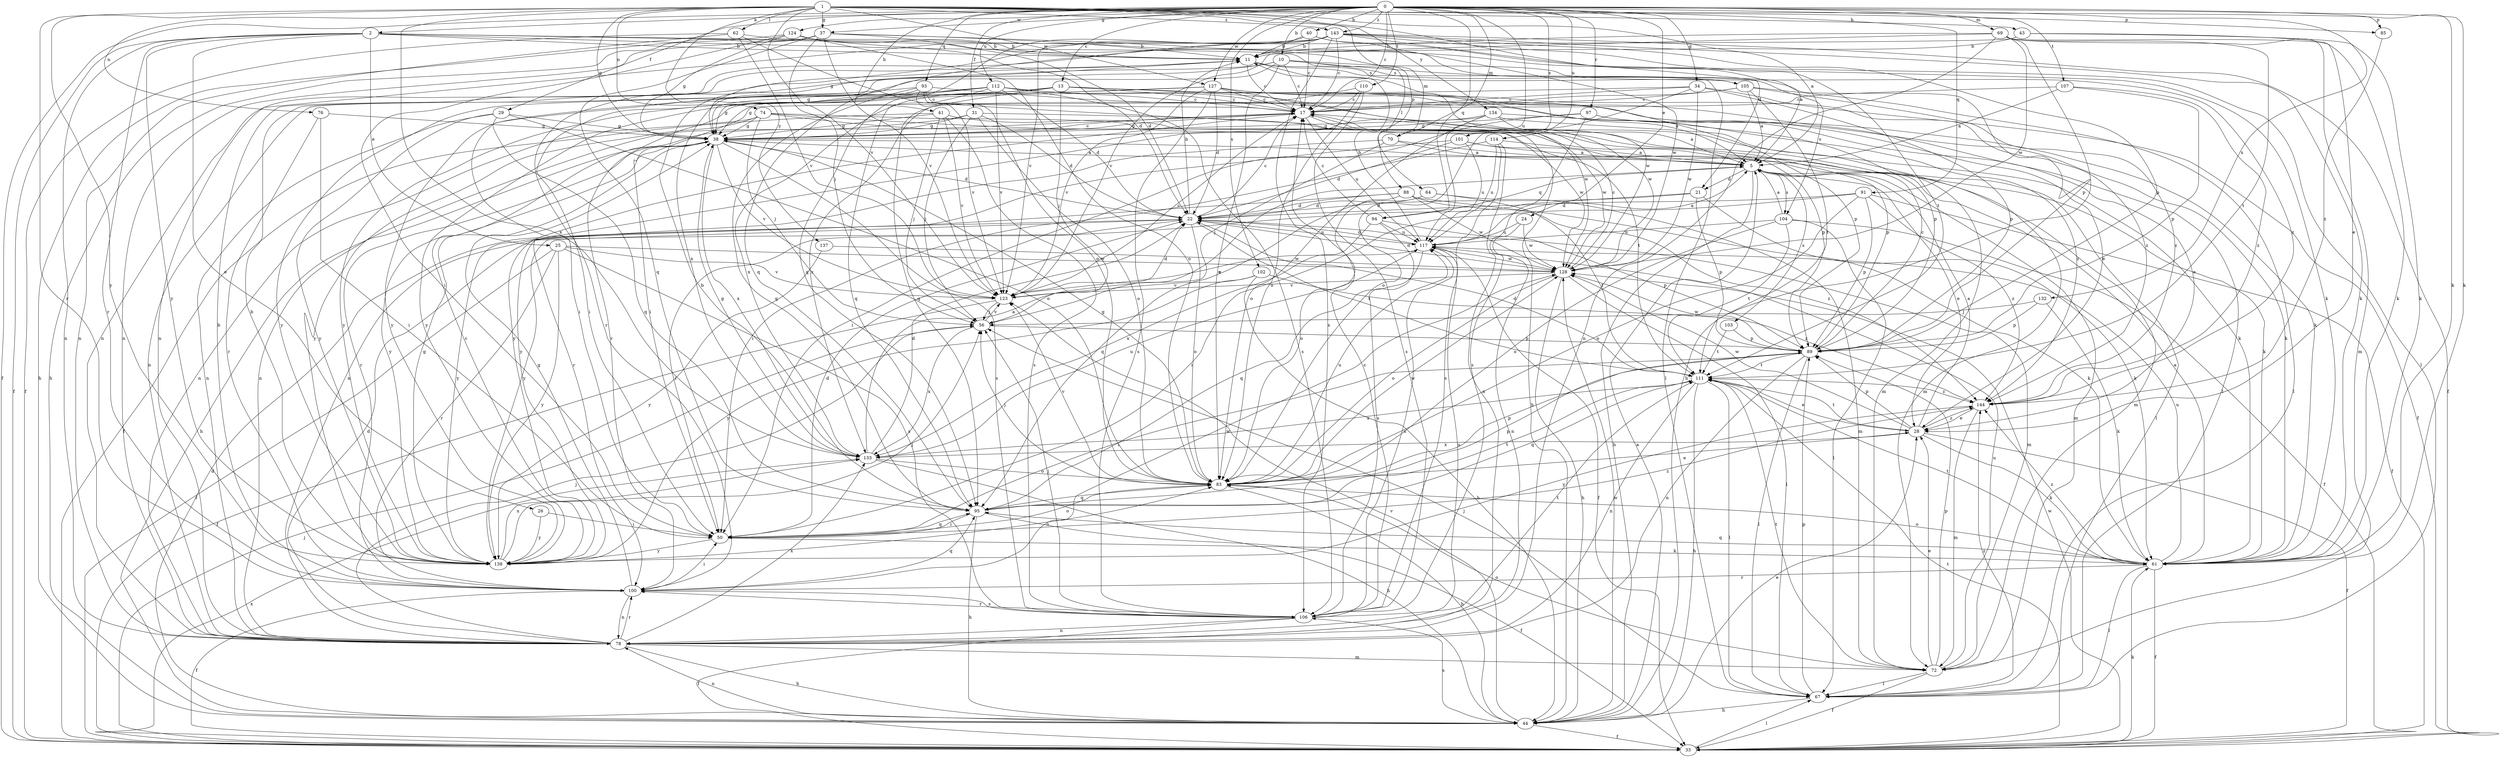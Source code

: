 strict digraph  {
0;
1;
2;
5;
10;
11;
13;
17;
21;
22;
24;
25;
26;
28;
29;
31;
33;
34;
37;
38;
40;
41;
43;
44;
50;
56;
61;
62;
64;
67;
69;
70;
72;
74;
76;
78;
83;
85;
88;
89;
91;
93;
94;
95;
97;
100;
101;
102;
103;
104;
105;
106;
107;
110;
111;
112;
114;
117;
123;
124;
127;
128;
132;
133;
134;
137;
138;
143;
144;
0 -> 2  [label=a];
0 -> 10  [label=b];
0 -> 13  [label=c];
0 -> 17  [label=c];
0 -> 24  [label=e];
0 -> 29  [label=f];
0 -> 31  [label=f];
0 -> 33  [label=f];
0 -> 34  [label=g];
0 -> 37  [label=g];
0 -> 40  [label=h];
0 -> 41  [label=h];
0 -> 61  [label=k];
0 -> 69  [label=m];
0 -> 70  [label=m];
0 -> 85  [label=p];
0 -> 91  [label=q];
0 -> 93  [label=q];
0 -> 94  [label=q];
0 -> 97  [label=r];
0 -> 101  [label=s];
0 -> 102  [label=s];
0 -> 107  [label=t];
0 -> 110  [label=t];
0 -> 112  [label=u];
0 -> 114  [label=u];
0 -> 117  [label=u];
0 -> 124  [label=w];
0 -> 127  [label=w];
0 -> 132  [label=x];
0 -> 143  [label=z];
1 -> 5  [label=a];
1 -> 21  [label=d];
1 -> 37  [label=g];
1 -> 38  [label=g];
1 -> 43  [label=h];
1 -> 61  [label=k];
1 -> 62  [label=l];
1 -> 74  [label=n];
1 -> 76  [label=n];
1 -> 85  [label=p];
1 -> 88  [label=p];
1 -> 100  [label=r];
1 -> 123  [label=v];
1 -> 127  [label=w];
1 -> 133  [label=x];
1 -> 134  [label=y];
1 -> 137  [label=y];
1 -> 138  [label=y];
1 -> 143  [label=z];
2 -> 11  [label=b];
2 -> 25  [label=e];
2 -> 26  [label=e];
2 -> 33  [label=f];
2 -> 64  [label=l];
2 -> 70  [label=m];
2 -> 78  [label=n];
2 -> 89  [label=p];
2 -> 100  [label=r];
2 -> 138  [label=y];
5 -> 21  [label=d];
5 -> 28  [label=e];
5 -> 44  [label=h];
5 -> 72  [label=m];
5 -> 94  [label=q];
5 -> 103  [label=s];
5 -> 104  [label=s];
10 -> 17  [label=c];
10 -> 38  [label=g];
10 -> 83  [label=o];
10 -> 100  [label=r];
10 -> 104  [label=s];
10 -> 105  [label=s];
10 -> 133  [label=x];
10 -> 144  [label=z];
11 -> 17  [label=c];
11 -> 67  [label=l];
11 -> 105  [label=s];
11 -> 128  [label=w];
13 -> 17  [label=c];
13 -> 28  [label=e];
13 -> 56  [label=j];
13 -> 67  [label=l];
13 -> 95  [label=q];
13 -> 100  [label=r];
13 -> 128  [label=w];
13 -> 133  [label=x];
13 -> 138  [label=y];
17 -> 38  [label=g];
17 -> 89  [label=p];
17 -> 117  [label=u];
17 -> 128  [label=w];
17 -> 138  [label=y];
21 -> 22  [label=d];
21 -> 61  [label=k];
21 -> 89  [label=p];
21 -> 138  [label=y];
22 -> 11  [label=b];
22 -> 17  [label=c];
22 -> 50  [label=i];
22 -> 72  [label=m];
22 -> 83  [label=o];
22 -> 111  [label=t];
22 -> 117  [label=u];
24 -> 78  [label=n];
24 -> 117  [label=u];
24 -> 128  [label=w];
25 -> 33  [label=f];
25 -> 100  [label=r];
25 -> 106  [label=s];
25 -> 123  [label=v];
25 -> 128  [label=w];
25 -> 138  [label=y];
26 -> 50  [label=i];
26 -> 138  [label=y];
28 -> 5  [label=a];
28 -> 33  [label=f];
28 -> 61  [label=k];
28 -> 89  [label=p];
28 -> 111  [label=t];
28 -> 128  [label=w];
28 -> 133  [label=x];
28 -> 144  [label=z];
29 -> 38  [label=g];
29 -> 78  [label=n];
29 -> 83  [label=o];
29 -> 95  [label=q];
29 -> 138  [label=y];
31 -> 22  [label=d];
31 -> 38  [label=g];
31 -> 56  [label=j];
31 -> 61  [label=k];
31 -> 78  [label=n];
31 -> 83  [label=o];
33 -> 56  [label=j];
33 -> 61  [label=k];
33 -> 67  [label=l];
33 -> 111  [label=t];
33 -> 128  [label=w];
33 -> 133  [label=x];
34 -> 17  [label=c];
34 -> 33  [label=f];
34 -> 83  [label=o];
34 -> 89  [label=p];
34 -> 128  [label=w];
34 -> 138  [label=y];
37 -> 11  [label=b];
37 -> 22  [label=d];
37 -> 44  [label=h];
37 -> 56  [label=j];
37 -> 61  [label=k];
37 -> 78  [label=n];
37 -> 95  [label=q];
37 -> 123  [label=v];
38 -> 5  [label=a];
38 -> 17  [label=c];
38 -> 22  [label=d];
38 -> 44  [label=h];
38 -> 61  [label=k];
38 -> 100  [label=r];
38 -> 106  [label=s];
38 -> 123  [label=v];
38 -> 133  [label=x];
38 -> 138  [label=y];
40 -> 11  [label=b];
40 -> 17  [label=c];
40 -> 67  [label=l];
40 -> 95  [label=q];
40 -> 123  [label=v];
40 -> 128  [label=w];
41 -> 33  [label=f];
41 -> 38  [label=g];
41 -> 56  [label=j];
41 -> 106  [label=s];
41 -> 123  [label=v];
41 -> 128  [label=w];
43 -> 11  [label=b];
43 -> 28  [label=e];
43 -> 61  [label=k];
43 -> 78  [label=n];
44 -> 5  [label=a];
44 -> 22  [label=d];
44 -> 28  [label=e];
44 -> 33  [label=f];
44 -> 78  [label=n];
44 -> 106  [label=s];
44 -> 123  [label=v];
44 -> 128  [label=w];
50 -> 22  [label=d];
50 -> 61  [label=k];
50 -> 83  [label=o];
50 -> 95  [label=q];
50 -> 138  [label=y];
50 -> 144  [label=z];
56 -> 89  [label=p];
56 -> 123  [label=v];
56 -> 133  [label=x];
61 -> 5  [label=a];
61 -> 33  [label=f];
61 -> 67  [label=l];
61 -> 83  [label=o];
61 -> 95  [label=q];
61 -> 100  [label=r];
61 -> 111  [label=t];
61 -> 117  [label=u];
61 -> 144  [label=z];
62 -> 11  [label=b];
62 -> 33  [label=f];
62 -> 78  [label=n];
62 -> 83  [label=o];
62 -> 123  [label=v];
64 -> 22  [label=d];
64 -> 72  [label=m];
64 -> 95  [label=q];
64 -> 111  [label=t];
67 -> 44  [label=h];
67 -> 56  [label=j];
67 -> 89  [label=p];
67 -> 144  [label=z];
69 -> 11  [label=b];
69 -> 44  [label=h];
69 -> 61  [label=k];
69 -> 72  [label=m];
69 -> 78  [label=n];
69 -> 111  [label=t];
69 -> 123  [label=v];
69 -> 128  [label=w];
70 -> 5  [label=a];
70 -> 56  [label=j];
70 -> 72  [label=m];
70 -> 100  [label=r];
72 -> 28  [label=e];
72 -> 33  [label=f];
72 -> 67  [label=l];
72 -> 83  [label=o];
72 -> 89  [label=p];
72 -> 111  [label=t];
72 -> 117  [label=u];
74 -> 38  [label=g];
74 -> 56  [label=j];
74 -> 72  [label=m];
74 -> 78  [label=n];
74 -> 89  [label=p];
74 -> 111  [label=t];
74 -> 138  [label=y];
76 -> 38  [label=g];
76 -> 50  [label=i];
76 -> 100  [label=r];
78 -> 22  [label=d];
78 -> 44  [label=h];
78 -> 56  [label=j];
78 -> 72  [label=m];
78 -> 100  [label=r];
78 -> 117  [label=u];
78 -> 133  [label=x];
83 -> 28  [label=e];
83 -> 38  [label=g];
83 -> 44  [label=h];
83 -> 56  [label=j];
83 -> 89  [label=p];
83 -> 95  [label=q];
83 -> 117  [label=u];
83 -> 123  [label=v];
83 -> 128  [label=w];
85 -> 144  [label=z];
88 -> 22  [label=d];
88 -> 61  [label=k];
88 -> 83  [label=o];
88 -> 128  [label=w];
88 -> 138  [label=y];
88 -> 144  [label=z];
89 -> 17  [label=c];
89 -> 50  [label=i];
89 -> 67  [label=l];
89 -> 78  [label=n];
89 -> 111  [label=t];
89 -> 128  [label=w];
91 -> 22  [label=d];
91 -> 33  [label=f];
91 -> 50  [label=i];
91 -> 83  [label=o];
91 -> 89  [label=p];
91 -> 144  [label=z];
93 -> 17  [label=c];
93 -> 38  [label=g];
93 -> 44  [label=h];
93 -> 50  [label=i];
93 -> 89  [label=p];
93 -> 95  [label=q];
93 -> 123  [label=v];
94 -> 17  [label=c];
94 -> 89  [label=p];
94 -> 106  [label=s];
94 -> 117  [label=u];
94 -> 133  [label=x];
95 -> 11  [label=b];
95 -> 33  [label=f];
95 -> 44  [label=h];
95 -> 50  [label=i];
95 -> 89  [label=p];
95 -> 111  [label=t];
97 -> 28  [label=e];
97 -> 38  [label=g];
97 -> 50  [label=i];
97 -> 61  [label=k];
97 -> 106  [label=s];
100 -> 11  [label=b];
100 -> 33  [label=f];
100 -> 38  [label=g];
100 -> 50  [label=i];
100 -> 78  [label=n];
100 -> 95  [label=q];
100 -> 106  [label=s];
100 -> 128  [label=w];
101 -> 5  [label=a];
101 -> 22  [label=d];
101 -> 67  [label=l];
101 -> 117  [label=u];
101 -> 138  [label=y];
102 -> 44  [label=h];
102 -> 123  [label=v];
102 -> 138  [label=y];
102 -> 144  [label=z];
103 -> 89  [label=p];
103 -> 111  [label=t];
104 -> 5  [label=a];
104 -> 33  [label=f];
104 -> 67  [label=l];
104 -> 83  [label=o];
104 -> 111  [label=t];
104 -> 117  [label=u];
105 -> 5  [label=a];
105 -> 17  [label=c];
105 -> 50  [label=i];
105 -> 67  [label=l];
105 -> 111  [label=t];
105 -> 144  [label=z];
106 -> 17  [label=c];
106 -> 33  [label=f];
106 -> 56  [label=j];
106 -> 78  [label=n];
106 -> 100  [label=r];
106 -> 111  [label=t];
106 -> 117  [label=u];
107 -> 5  [label=a];
107 -> 17  [label=c];
107 -> 89  [label=p];
107 -> 144  [label=z];
110 -> 17  [label=c];
110 -> 83  [label=o];
110 -> 106  [label=s];
110 -> 133  [label=x];
111 -> 22  [label=d];
111 -> 28  [label=e];
111 -> 44  [label=h];
111 -> 67  [label=l];
111 -> 78  [label=n];
111 -> 95  [label=q];
111 -> 133  [label=x];
111 -> 144  [label=z];
112 -> 17  [label=c];
112 -> 22  [label=d];
112 -> 38  [label=g];
112 -> 50  [label=i];
112 -> 61  [label=k];
112 -> 95  [label=q];
112 -> 106  [label=s];
112 -> 123  [label=v];
112 -> 138  [label=y];
114 -> 5  [label=a];
114 -> 50  [label=i];
114 -> 78  [label=n];
114 -> 106  [label=s];
114 -> 117  [label=u];
117 -> 5  [label=a];
117 -> 11  [label=b];
117 -> 22  [label=d];
117 -> 33  [label=f];
117 -> 95  [label=q];
117 -> 123  [label=v];
117 -> 128  [label=w];
123 -> 17  [label=c];
123 -> 22  [label=d];
123 -> 33  [label=f];
123 -> 56  [label=j];
124 -> 11  [label=b];
124 -> 22  [label=d];
124 -> 38  [label=g];
124 -> 44  [label=h];
124 -> 50  [label=i];
124 -> 83  [label=o];
127 -> 5  [label=a];
127 -> 17  [label=c];
127 -> 22  [label=d];
127 -> 78  [label=n];
127 -> 89  [label=p];
127 -> 106  [label=s];
127 -> 123  [label=v];
127 -> 128  [label=w];
127 -> 138  [label=y];
127 -> 144  [label=z];
128 -> 17  [label=c];
128 -> 22  [label=d];
128 -> 44  [label=h];
128 -> 67  [label=l];
128 -> 83  [label=o];
128 -> 123  [label=v];
132 -> 56  [label=j];
132 -> 61  [label=k];
132 -> 89  [label=p];
133 -> 5  [label=a];
133 -> 22  [label=d];
133 -> 38  [label=g];
133 -> 44  [label=h];
133 -> 83  [label=o];
133 -> 117  [label=u];
134 -> 5  [label=a];
134 -> 38  [label=g];
134 -> 72  [label=m];
134 -> 78  [label=n];
134 -> 83  [label=o];
134 -> 144  [label=z];
137 -> 128  [label=w];
137 -> 138  [label=y];
138 -> 11  [label=b];
138 -> 17  [label=c];
138 -> 38  [label=g];
138 -> 56  [label=j];
138 -> 83  [label=o];
138 -> 133  [label=x];
143 -> 5  [label=a];
143 -> 11  [label=b];
143 -> 17  [label=c];
143 -> 33  [label=f];
143 -> 38  [label=g];
143 -> 61  [label=k];
143 -> 78  [label=n];
143 -> 89  [label=p];
143 -> 95  [label=q];
143 -> 106  [label=s];
143 -> 111  [label=t];
144 -> 28  [label=e];
144 -> 72  [label=m];
144 -> 138  [label=y];
}
